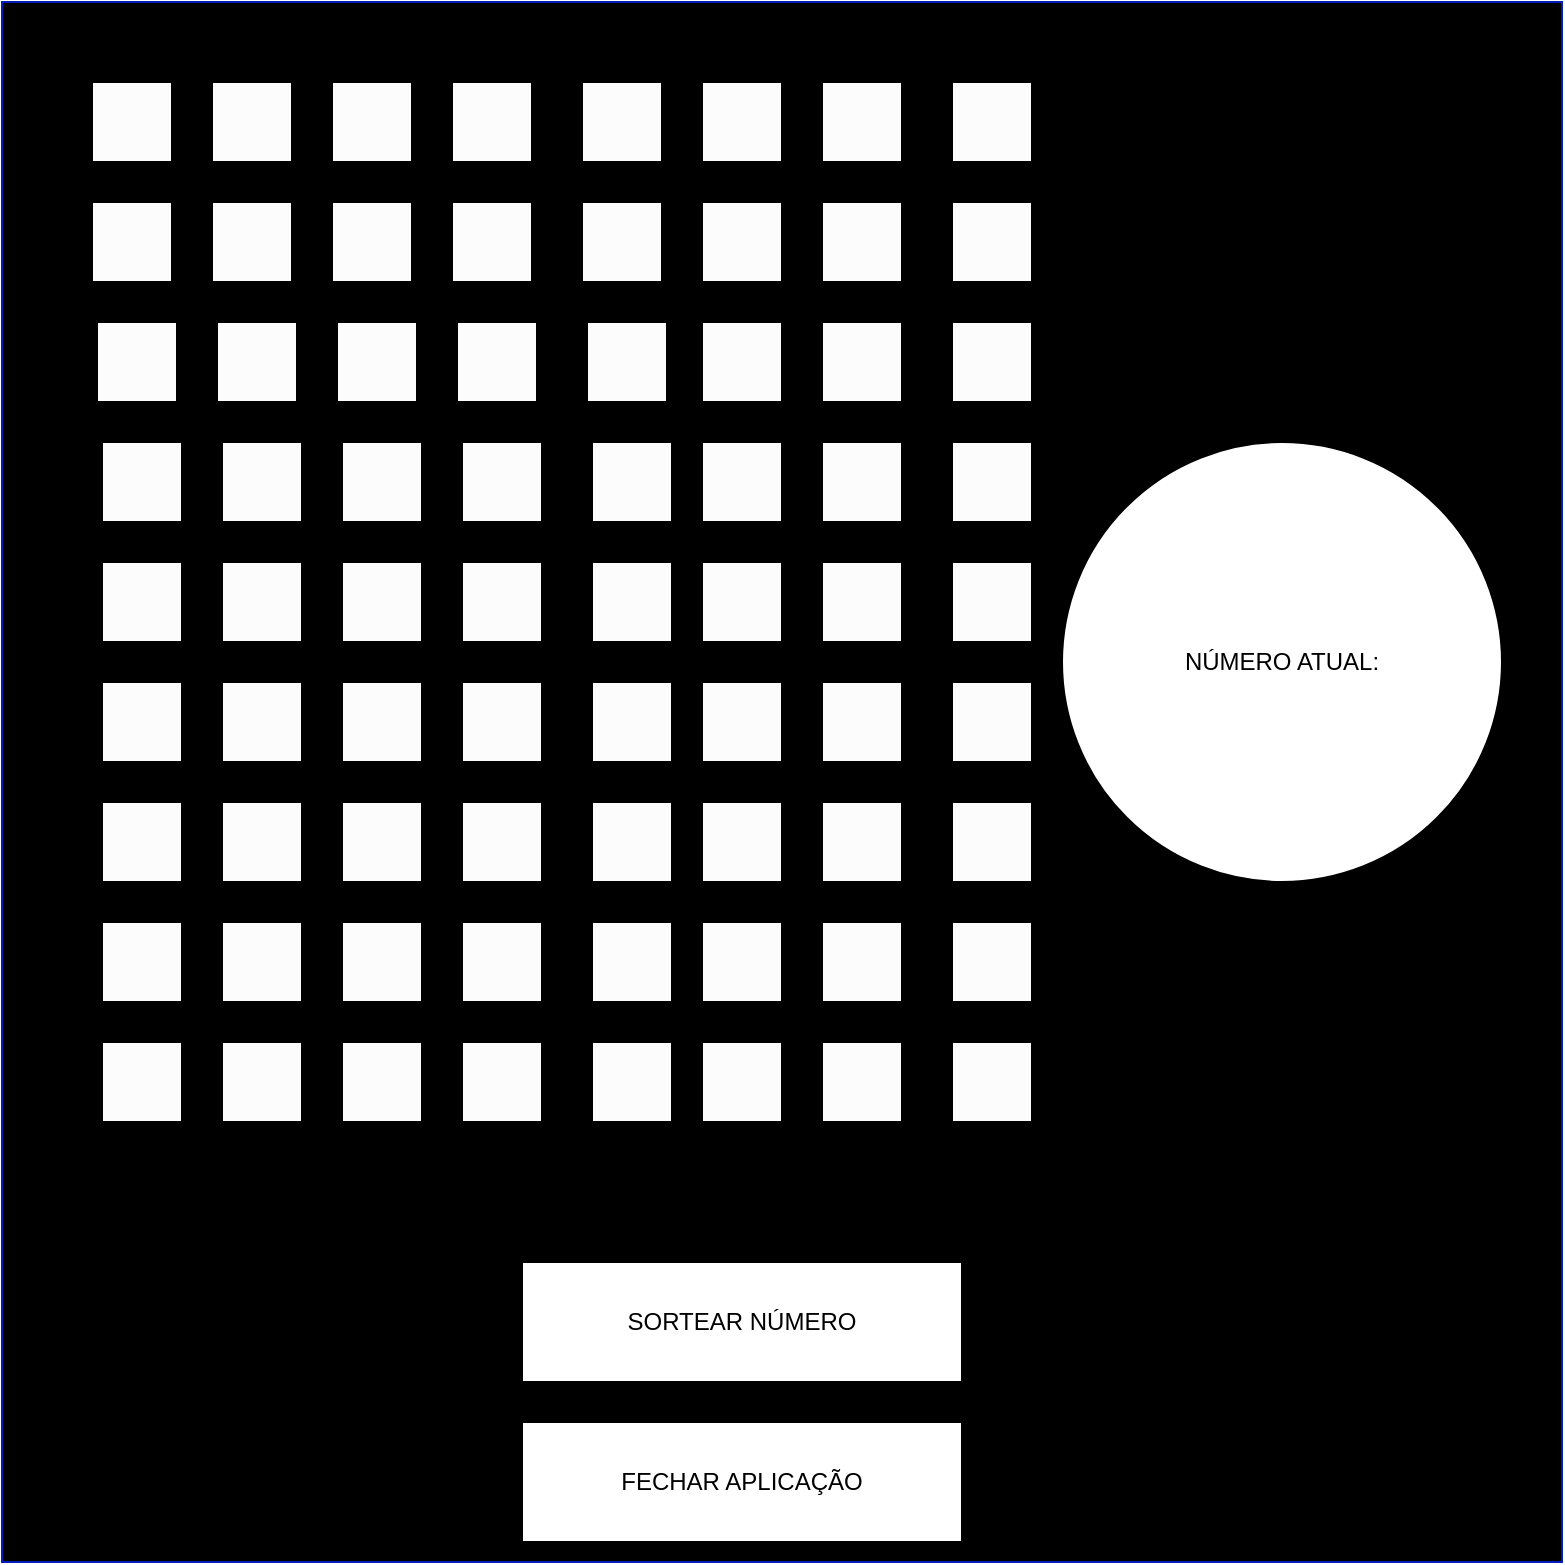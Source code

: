 <mxfile version="20.8.16" type="device"><diagram name="Page-1" id="gC3_8fDjXy9ySWkMEva1"><mxGraphModel dx="1122" dy="840" grid="1" gridSize="10" guides="1" tooltips="1" connect="1" arrows="1" fold="1" page="1" pageScale="1" pageWidth="850" pageHeight="1100" math="0" shadow="0"><root><mxCell id="0"/><mxCell id="1" parent="0"/><mxCell id="Ed9QI0X4YTMBjNHMoMju-1" value="" style="whiteSpace=wrap;html=1;aspect=fixed;fillColor=#000000;strokeColor=#001DBC;fontColor=#ffffff;" vertex="1" parent="1"><mxGeometry x="90" y="60" width="780" height="780" as="geometry"/></mxCell><mxCell id="Ed9QI0X4YTMBjNHMoMju-3" value="NÚMERO ATUAL:" style="ellipse;whiteSpace=wrap;html=1;aspect=fixed;" vertex="1" parent="1"><mxGeometry x="620" y="280" width="220" height="220" as="geometry"/></mxCell><mxCell id="Ed9QI0X4YTMBjNHMoMju-4" value="SORTEAR NÚMERO" style="rounded=0;whiteSpace=wrap;html=1;" vertex="1" parent="1"><mxGeometry x="350" y="690" width="220" height="60" as="geometry"/></mxCell><mxCell id="Ed9QI0X4YTMBjNHMoMju-6" value="FECHAR APLICAÇÃO" style="rounded=0;whiteSpace=wrap;html=1;" vertex="1" parent="1"><mxGeometry x="350" y="770" width="220" height="60" as="geometry"/></mxCell><mxCell id="Ed9QI0X4YTMBjNHMoMju-7" value="" style="whiteSpace=wrap;html=1;aspect=fixed;fillColor=#FCFCFC;" vertex="1" parent="1"><mxGeometry x="140" y="280" width="40" height="40" as="geometry"/></mxCell><mxCell id="Ed9QI0X4YTMBjNHMoMju-8" value="" style="whiteSpace=wrap;html=1;aspect=fixed;fillColor=#FCFCFC;" vertex="1" parent="1"><mxGeometry x="200" y="280" width="40" height="40" as="geometry"/></mxCell><mxCell id="Ed9QI0X4YTMBjNHMoMju-9" value="" style="whiteSpace=wrap;html=1;aspect=fixed;fillColor=#FCFCFC;" vertex="1" parent="1"><mxGeometry x="260" y="280" width="40" height="40" as="geometry"/></mxCell><mxCell id="Ed9QI0X4YTMBjNHMoMju-10" value="" style="whiteSpace=wrap;html=1;aspect=fixed;fillColor=#FCFCFC;" vertex="1" parent="1"><mxGeometry x="320" y="280" width="40" height="40" as="geometry"/></mxCell><mxCell id="Ed9QI0X4YTMBjNHMoMju-11" value="" style="whiteSpace=wrap;html=1;aspect=fixed;fillColor=#FCFCFC;" vertex="1" parent="1"><mxGeometry x="385" y="280" width="40" height="40" as="geometry"/></mxCell><mxCell id="Ed9QI0X4YTMBjNHMoMju-12" value="" style="whiteSpace=wrap;html=1;aspect=fixed;fillColor=#FCFCFC;" vertex="1" parent="1"><mxGeometry x="140" y="340" width="40" height="40" as="geometry"/></mxCell><mxCell id="Ed9QI0X4YTMBjNHMoMju-13" value="" style="whiteSpace=wrap;html=1;aspect=fixed;fillColor=#FCFCFC;" vertex="1" parent="1"><mxGeometry x="200" y="340" width="40" height="40" as="geometry"/></mxCell><mxCell id="Ed9QI0X4YTMBjNHMoMju-14" value="" style="whiteSpace=wrap;html=1;aspect=fixed;fillColor=#FCFCFC;" vertex="1" parent="1"><mxGeometry x="140" y="400" width="40" height="40" as="geometry"/></mxCell><mxCell id="Ed9QI0X4YTMBjNHMoMju-15" value="" style="whiteSpace=wrap;html=1;aspect=fixed;fillColor=#FCFCFC;" vertex="1" parent="1"><mxGeometry x="200" y="400" width="40" height="40" as="geometry"/></mxCell><mxCell id="Ed9QI0X4YTMBjNHMoMju-16" value="" style="whiteSpace=wrap;html=1;aspect=fixed;fillColor=#FCFCFC;" vertex="1" parent="1"><mxGeometry x="260" y="400" width="40" height="40" as="geometry"/></mxCell><mxCell id="Ed9QI0X4YTMBjNHMoMju-17" value="" style="whiteSpace=wrap;html=1;aspect=fixed;fillColor=#FCFCFC;" vertex="1" parent="1"><mxGeometry x="320" y="400" width="40" height="40" as="geometry"/></mxCell><mxCell id="Ed9QI0X4YTMBjNHMoMju-18" value="" style="whiteSpace=wrap;html=1;aspect=fixed;fillColor=#FCFCFC;" vertex="1" parent="1"><mxGeometry x="385" y="400" width="40" height="40" as="geometry"/></mxCell><mxCell id="Ed9QI0X4YTMBjNHMoMju-19" value="" style="whiteSpace=wrap;html=1;aspect=fixed;fillColor=#FCFCFC;" vertex="1" parent="1"><mxGeometry x="140" y="460" width="40" height="40" as="geometry"/></mxCell><mxCell id="Ed9QI0X4YTMBjNHMoMju-20" value="" style="whiteSpace=wrap;html=1;aspect=fixed;fillColor=#FCFCFC;" vertex="1" parent="1"><mxGeometry x="200" y="460" width="40" height="40" as="geometry"/></mxCell><mxCell id="Ed9QI0X4YTMBjNHMoMju-21" value="" style="whiteSpace=wrap;html=1;aspect=fixed;fillColor=#FCFCFC;" vertex="1" parent="1"><mxGeometry x="260" y="460" width="40" height="40" as="geometry"/></mxCell><mxCell id="Ed9QI0X4YTMBjNHMoMju-22" value="" style="whiteSpace=wrap;html=1;aspect=fixed;fillColor=#FCFCFC;" vertex="1" parent="1"><mxGeometry x="320" y="460" width="40" height="40" as="geometry"/></mxCell><mxCell id="Ed9QI0X4YTMBjNHMoMju-23" value="" style="whiteSpace=wrap;html=1;aspect=fixed;fillColor=#FCFCFC;" vertex="1" parent="1"><mxGeometry x="385" y="460" width="40" height="40" as="geometry"/></mxCell><mxCell id="Ed9QI0X4YTMBjNHMoMju-24" value="" style="whiteSpace=wrap;html=1;aspect=fixed;fillColor=#FCFCFC;" vertex="1" parent="1"><mxGeometry x="140" y="520" width="40" height="40" as="geometry"/></mxCell><mxCell id="Ed9QI0X4YTMBjNHMoMju-25" value="" style="whiteSpace=wrap;html=1;aspect=fixed;fillColor=#FCFCFC;" vertex="1" parent="1"><mxGeometry x="200" y="520" width="40" height="40" as="geometry"/></mxCell><mxCell id="Ed9QI0X4YTMBjNHMoMju-26" value="" style="whiteSpace=wrap;html=1;aspect=fixed;fillColor=#FCFCFC;" vertex="1" parent="1"><mxGeometry x="260" y="520" width="40" height="40" as="geometry"/></mxCell><mxCell id="Ed9QI0X4YTMBjNHMoMju-27" value="" style="whiteSpace=wrap;html=1;aspect=fixed;fillColor=#FCFCFC;" vertex="1" parent="1"><mxGeometry x="320" y="520" width="40" height="40" as="geometry"/></mxCell><mxCell id="Ed9QI0X4YTMBjNHMoMju-28" value="" style="whiteSpace=wrap;html=1;aspect=fixed;fillColor=#FCFCFC;" vertex="1" parent="1"><mxGeometry x="385" y="520" width="40" height="40" as="geometry"/></mxCell><mxCell id="Ed9QI0X4YTMBjNHMoMju-29" value="" style="whiteSpace=wrap;html=1;aspect=fixed;fillColor=#FCFCFC;" vertex="1" parent="1"><mxGeometry x="137.5" y="220" width="40" height="40" as="geometry"/></mxCell><mxCell id="Ed9QI0X4YTMBjNHMoMju-30" value="" style="whiteSpace=wrap;html=1;aspect=fixed;fillColor=#FCFCFC;" vertex="1" parent="1"><mxGeometry x="197.5" y="220" width="40" height="40" as="geometry"/></mxCell><mxCell id="Ed9QI0X4YTMBjNHMoMju-31" value="" style="whiteSpace=wrap;html=1;aspect=fixed;fillColor=#FCFCFC;" vertex="1" parent="1"><mxGeometry x="257.5" y="220" width="40" height="40" as="geometry"/></mxCell><mxCell id="Ed9QI0X4YTMBjNHMoMju-32" value="" style="whiteSpace=wrap;html=1;aspect=fixed;fillColor=#FCFCFC;" vertex="1" parent="1"><mxGeometry x="317.5" y="220" width="40" height="40" as="geometry"/></mxCell><mxCell id="Ed9QI0X4YTMBjNHMoMju-33" value="" style="whiteSpace=wrap;html=1;aspect=fixed;fillColor=#FCFCFC;" vertex="1" parent="1"><mxGeometry x="382.5" y="220" width="40" height="40" as="geometry"/></mxCell><mxCell id="Ed9QI0X4YTMBjNHMoMju-34" value="" style="whiteSpace=wrap;html=1;aspect=fixed;fillColor=#FCFCFC;" vertex="1" parent="1"><mxGeometry x="135" y="160" width="40" height="40" as="geometry"/></mxCell><mxCell id="Ed9QI0X4YTMBjNHMoMju-35" value="" style="whiteSpace=wrap;html=1;aspect=fixed;fillColor=#FCFCFC;" vertex="1" parent="1"><mxGeometry x="195" y="160" width="40" height="40" as="geometry"/></mxCell><mxCell id="Ed9QI0X4YTMBjNHMoMju-36" value="" style="whiteSpace=wrap;html=1;aspect=fixed;fillColor=#FCFCFC;" vertex="1" parent="1"><mxGeometry x="255" y="160" width="40" height="40" as="geometry"/></mxCell><mxCell id="Ed9QI0X4YTMBjNHMoMju-37" value="" style="whiteSpace=wrap;html=1;aspect=fixed;fillColor=#FCFCFC;" vertex="1" parent="1"><mxGeometry x="315" y="160" width="40" height="40" as="geometry"/></mxCell><mxCell id="Ed9QI0X4YTMBjNHMoMju-38" value="" style="whiteSpace=wrap;html=1;aspect=fixed;fillColor=#FCFCFC;" vertex="1" parent="1"><mxGeometry x="380" y="160" width="40" height="40" as="geometry"/></mxCell><mxCell id="Ed9QI0X4YTMBjNHMoMju-39" value="" style="whiteSpace=wrap;html=1;aspect=fixed;fillColor=#FCFCFC;" vertex="1" parent="1"><mxGeometry x="135" y="100" width="40" height="40" as="geometry"/></mxCell><mxCell id="Ed9QI0X4YTMBjNHMoMju-40" value="" style="whiteSpace=wrap;html=1;aspect=fixed;fillColor=#FCFCFC;" vertex="1" parent="1"><mxGeometry x="195" y="100" width="40" height="40" as="geometry"/></mxCell><mxCell id="Ed9QI0X4YTMBjNHMoMju-41" value="" style="whiteSpace=wrap;html=1;aspect=fixed;fillColor=#FCFCFC;" vertex="1" parent="1"><mxGeometry x="255" y="100" width="40" height="40" as="geometry"/></mxCell><mxCell id="Ed9QI0X4YTMBjNHMoMju-42" value="" style="whiteSpace=wrap;html=1;aspect=fixed;fillColor=#FCFCFC;" vertex="1" parent="1"><mxGeometry x="315" y="100" width="40" height="40" as="geometry"/></mxCell><mxCell id="Ed9QI0X4YTMBjNHMoMju-43" value="" style="whiteSpace=wrap;html=1;aspect=fixed;fillColor=#FCFCFC;" vertex="1" parent="1"><mxGeometry x="380" y="100" width="40" height="40" as="geometry"/></mxCell><mxCell id="Ed9QI0X4YTMBjNHMoMju-44" value="" style="whiteSpace=wrap;html=1;aspect=fixed;fillColor=#FCFCFC;" vertex="1" parent="1"><mxGeometry x="140" y="580" width="40" height="40" as="geometry"/></mxCell><mxCell id="Ed9QI0X4YTMBjNHMoMju-45" value="" style="whiteSpace=wrap;html=1;aspect=fixed;fillColor=#FCFCFC;" vertex="1" parent="1"><mxGeometry x="200" y="580" width="40" height="40" as="geometry"/></mxCell><mxCell id="Ed9QI0X4YTMBjNHMoMju-46" value="" style="whiteSpace=wrap;html=1;aspect=fixed;fillColor=#FCFCFC;" vertex="1" parent="1"><mxGeometry x="260" y="580" width="40" height="40" as="geometry"/></mxCell><mxCell id="Ed9QI0X4YTMBjNHMoMju-47" value="" style="whiteSpace=wrap;html=1;aspect=fixed;fillColor=#FCFCFC;" vertex="1" parent="1"><mxGeometry x="320" y="580" width="40" height="40" as="geometry"/></mxCell><mxCell id="Ed9QI0X4YTMBjNHMoMju-48" value="" style="whiteSpace=wrap;html=1;aspect=fixed;fillColor=#FCFCFC;" vertex="1" parent="1"><mxGeometry x="385" y="580" width="40" height="40" as="geometry"/></mxCell><mxCell id="Ed9QI0X4YTMBjNHMoMju-49" value="" style="whiteSpace=wrap;html=1;aspect=fixed;fillColor=#FCFCFC;" vertex="1" parent="1"><mxGeometry x="440" y="100" width="40" height="40" as="geometry"/></mxCell><mxCell id="Ed9QI0X4YTMBjNHMoMju-50" value="" style="whiteSpace=wrap;html=1;aspect=fixed;fillColor=#FCFCFC;" vertex="1" parent="1"><mxGeometry x="500" y="100" width="40" height="40" as="geometry"/></mxCell><mxCell id="Ed9QI0X4YTMBjNHMoMju-51" value="" style="whiteSpace=wrap;html=1;aspect=fixed;fillColor=#FCFCFC;" vertex="1" parent="1"><mxGeometry x="565" y="100" width="40" height="40" as="geometry"/></mxCell><mxCell id="Ed9QI0X4YTMBjNHMoMju-52" value="" style="whiteSpace=wrap;html=1;aspect=fixed;fillColor=#FCFCFC;" vertex="1" parent="1"><mxGeometry x="440" y="160" width="40" height="40" as="geometry"/></mxCell><mxCell id="Ed9QI0X4YTMBjNHMoMju-53" value="" style="whiteSpace=wrap;html=1;aspect=fixed;fillColor=#FCFCFC;" vertex="1" parent="1"><mxGeometry x="500" y="160" width="40" height="40" as="geometry"/></mxCell><mxCell id="Ed9QI0X4YTMBjNHMoMju-54" value="" style="whiteSpace=wrap;html=1;aspect=fixed;fillColor=#FCFCFC;" vertex="1" parent="1"><mxGeometry x="565" y="160" width="40" height="40" as="geometry"/></mxCell><mxCell id="Ed9QI0X4YTMBjNHMoMju-55" value="" style="whiteSpace=wrap;html=1;aspect=fixed;fillColor=#FCFCFC;" vertex="1" parent="1"><mxGeometry x="440" y="220" width="40" height="40" as="geometry"/></mxCell><mxCell id="Ed9QI0X4YTMBjNHMoMju-56" value="" style="whiteSpace=wrap;html=1;aspect=fixed;fillColor=#FCFCFC;" vertex="1" parent="1"><mxGeometry x="500" y="220" width="40" height="40" as="geometry"/></mxCell><mxCell id="Ed9QI0X4YTMBjNHMoMju-57" value="" style="whiteSpace=wrap;html=1;aspect=fixed;fillColor=#FCFCFC;" vertex="1" parent="1"><mxGeometry x="565" y="220" width="40" height="40" as="geometry"/></mxCell><mxCell id="Ed9QI0X4YTMBjNHMoMju-58" value="" style="whiteSpace=wrap;html=1;aspect=fixed;fillColor=#FCFCFC;" vertex="1" parent="1"><mxGeometry x="440" y="280" width="40" height="40" as="geometry"/></mxCell><mxCell id="Ed9QI0X4YTMBjNHMoMju-59" value="" style="whiteSpace=wrap;html=1;aspect=fixed;fillColor=#FCFCFC;" vertex="1" parent="1"><mxGeometry x="500" y="280" width="40" height="40" as="geometry"/></mxCell><mxCell id="Ed9QI0X4YTMBjNHMoMju-60" value="" style="whiteSpace=wrap;html=1;aspect=fixed;fillColor=#FCFCFC;" vertex="1" parent="1"><mxGeometry x="565" y="280" width="40" height="40" as="geometry"/></mxCell><mxCell id="Ed9QI0X4YTMBjNHMoMju-63" value="" style="whiteSpace=wrap;html=1;aspect=fixed;fillColor=#FCFCFC;" vertex="1" parent="1"><mxGeometry x="260" y="340" width="40" height="40" as="geometry"/></mxCell><mxCell id="Ed9QI0X4YTMBjNHMoMju-64" value="" style="whiteSpace=wrap;html=1;aspect=fixed;fillColor=#FCFCFC;" vertex="1" parent="1"><mxGeometry x="320" y="340" width="40" height="40" as="geometry"/></mxCell><mxCell id="Ed9QI0X4YTMBjNHMoMju-65" value="" style="whiteSpace=wrap;html=1;aspect=fixed;fillColor=#FCFCFC;" vertex="1" parent="1"><mxGeometry x="385" y="340" width="40" height="40" as="geometry"/></mxCell><mxCell id="Ed9QI0X4YTMBjNHMoMju-66" value="" style="whiteSpace=wrap;html=1;aspect=fixed;fillColor=#FCFCFC;" vertex="1" parent="1"><mxGeometry x="440" y="340" width="40" height="40" as="geometry"/></mxCell><mxCell id="Ed9QI0X4YTMBjNHMoMju-67" value="" style="whiteSpace=wrap;html=1;aspect=fixed;fillColor=#FCFCFC;" vertex="1" parent="1"><mxGeometry x="500" y="340" width="40" height="40" as="geometry"/></mxCell><mxCell id="Ed9QI0X4YTMBjNHMoMju-68" value="" style="whiteSpace=wrap;html=1;aspect=fixed;fillColor=#FCFCFC;" vertex="1" parent="1"><mxGeometry x="565" y="340" width="40" height="40" as="geometry"/></mxCell><mxCell id="Ed9QI0X4YTMBjNHMoMju-69" value="" style="whiteSpace=wrap;html=1;aspect=fixed;fillColor=#FCFCFC;" vertex="1" parent="1"><mxGeometry x="440" y="400" width="40" height="40" as="geometry"/></mxCell><mxCell id="Ed9QI0X4YTMBjNHMoMju-70" value="" style="whiteSpace=wrap;html=1;aspect=fixed;fillColor=#FCFCFC;" vertex="1" parent="1"><mxGeometry x="500" y="400" width="40" height="40" as="geometry"/></mxCell><mxCell id="Ed9QI0X4YTMBjNHMoMju-71" value="" style="whiteSpace=wrap;html=1;aspect=fixed;fillColor=#FCFCFC;" vertex="1" parent="1"><mxGeometry x="565" y="400" width="40" height="40" as="geometry"/></mxCell><mxCell id="Ed9QI0X4YTMBjNHMoMju-72" value="" style="whiteSpace=wrap;html=1;aspect=fixed;fillColor=#FCFCFC;" vertex="1" parent="1"><mxGeometry x="440" y="460" width="40" height="40" as="geometry"/></mxCell><mxCell id="Ed9QI0X4YTMBjNHMoMju-73" value="" style="whiteSpace=wrap;html=1;aspect=fixed;fillColor=#FCFCFC;" vertex="1" parent="1"><mxGeometry x="500" y="460" width="40" height="40" as="geometry"/></mxCell><mxCell id="Ed9QI0X4YTMBjNHMoMju-74" value="" style="whiteSpace=wrap;html=1;aspect=fixed;fillColor=#FCFCFC;" vertex="1" parent="1"><mxGeometry x="565" y="460" width="40" height="40" as="geometry"/></mxCell><mxCell id="Ed9QI0X4YTMBjNHMoMju-75" value="" style="whiteSpace=wrap;html=1;aspect=fixed;fillColor=#FCFCFC;" vertex="1" parent="1"><mxGeometry x="440" y="520" width="40" height="40" as="geometry"/></mxCell><mxCell id="Ed9QI0X4YTMBjNHMoMju-76" value="" style="whiteSpace=wrap;html=1;aspect=fixed;fillColor=#FCFCFC;" vertex="1" parent="1"><mxGeometry x="500" y="520" width="40" height="40" as="geometry"/></mxCell><mxCell id="Ed9QI0X4YTMBjNHMoMju-77" value="" style="whiteSpace=wrap;html=1;aspect=fixed;fillColor=#FCFCFC;" vertex="1" parent="1"><mxGeometry x="565" y="520" width="40" height="40" as="geometry"/></mxCell><mxCell id="Ed9QI0X4YTMBjNHMoMju-78" value="" style="whiteSpace=wrap;html=1;aspect=fixed;fillColor=#FCFCFC;" vertex="1" parent="1"><mxGeometry x="440" y="580" width="40" height="40" as="geometry"/></mxCell><mxCell id="Ed9QI0X4YTMBjNHMoMju-79" value="" style="whiteSpace=wrap;html=1;aspect=fixed;fillColor=#FCFCFC;" vertex="1" parent="1"><mxGeometry x="500" y="580" width="40" height="40" as="geometry"/></mxCell><mxCell id="Ed9QI0X4YTMBjNHMoMju-80" value="" style="whiteSpace=wrap;html=1;aspect=fixed;fillColor=#FCFCFC;" vertex="1" parent="1"><mxGeometry x="565" y="580" width="40" height="40" as="geometry"/></mxCell></root></mxGraphModel></diagram></mxfile>